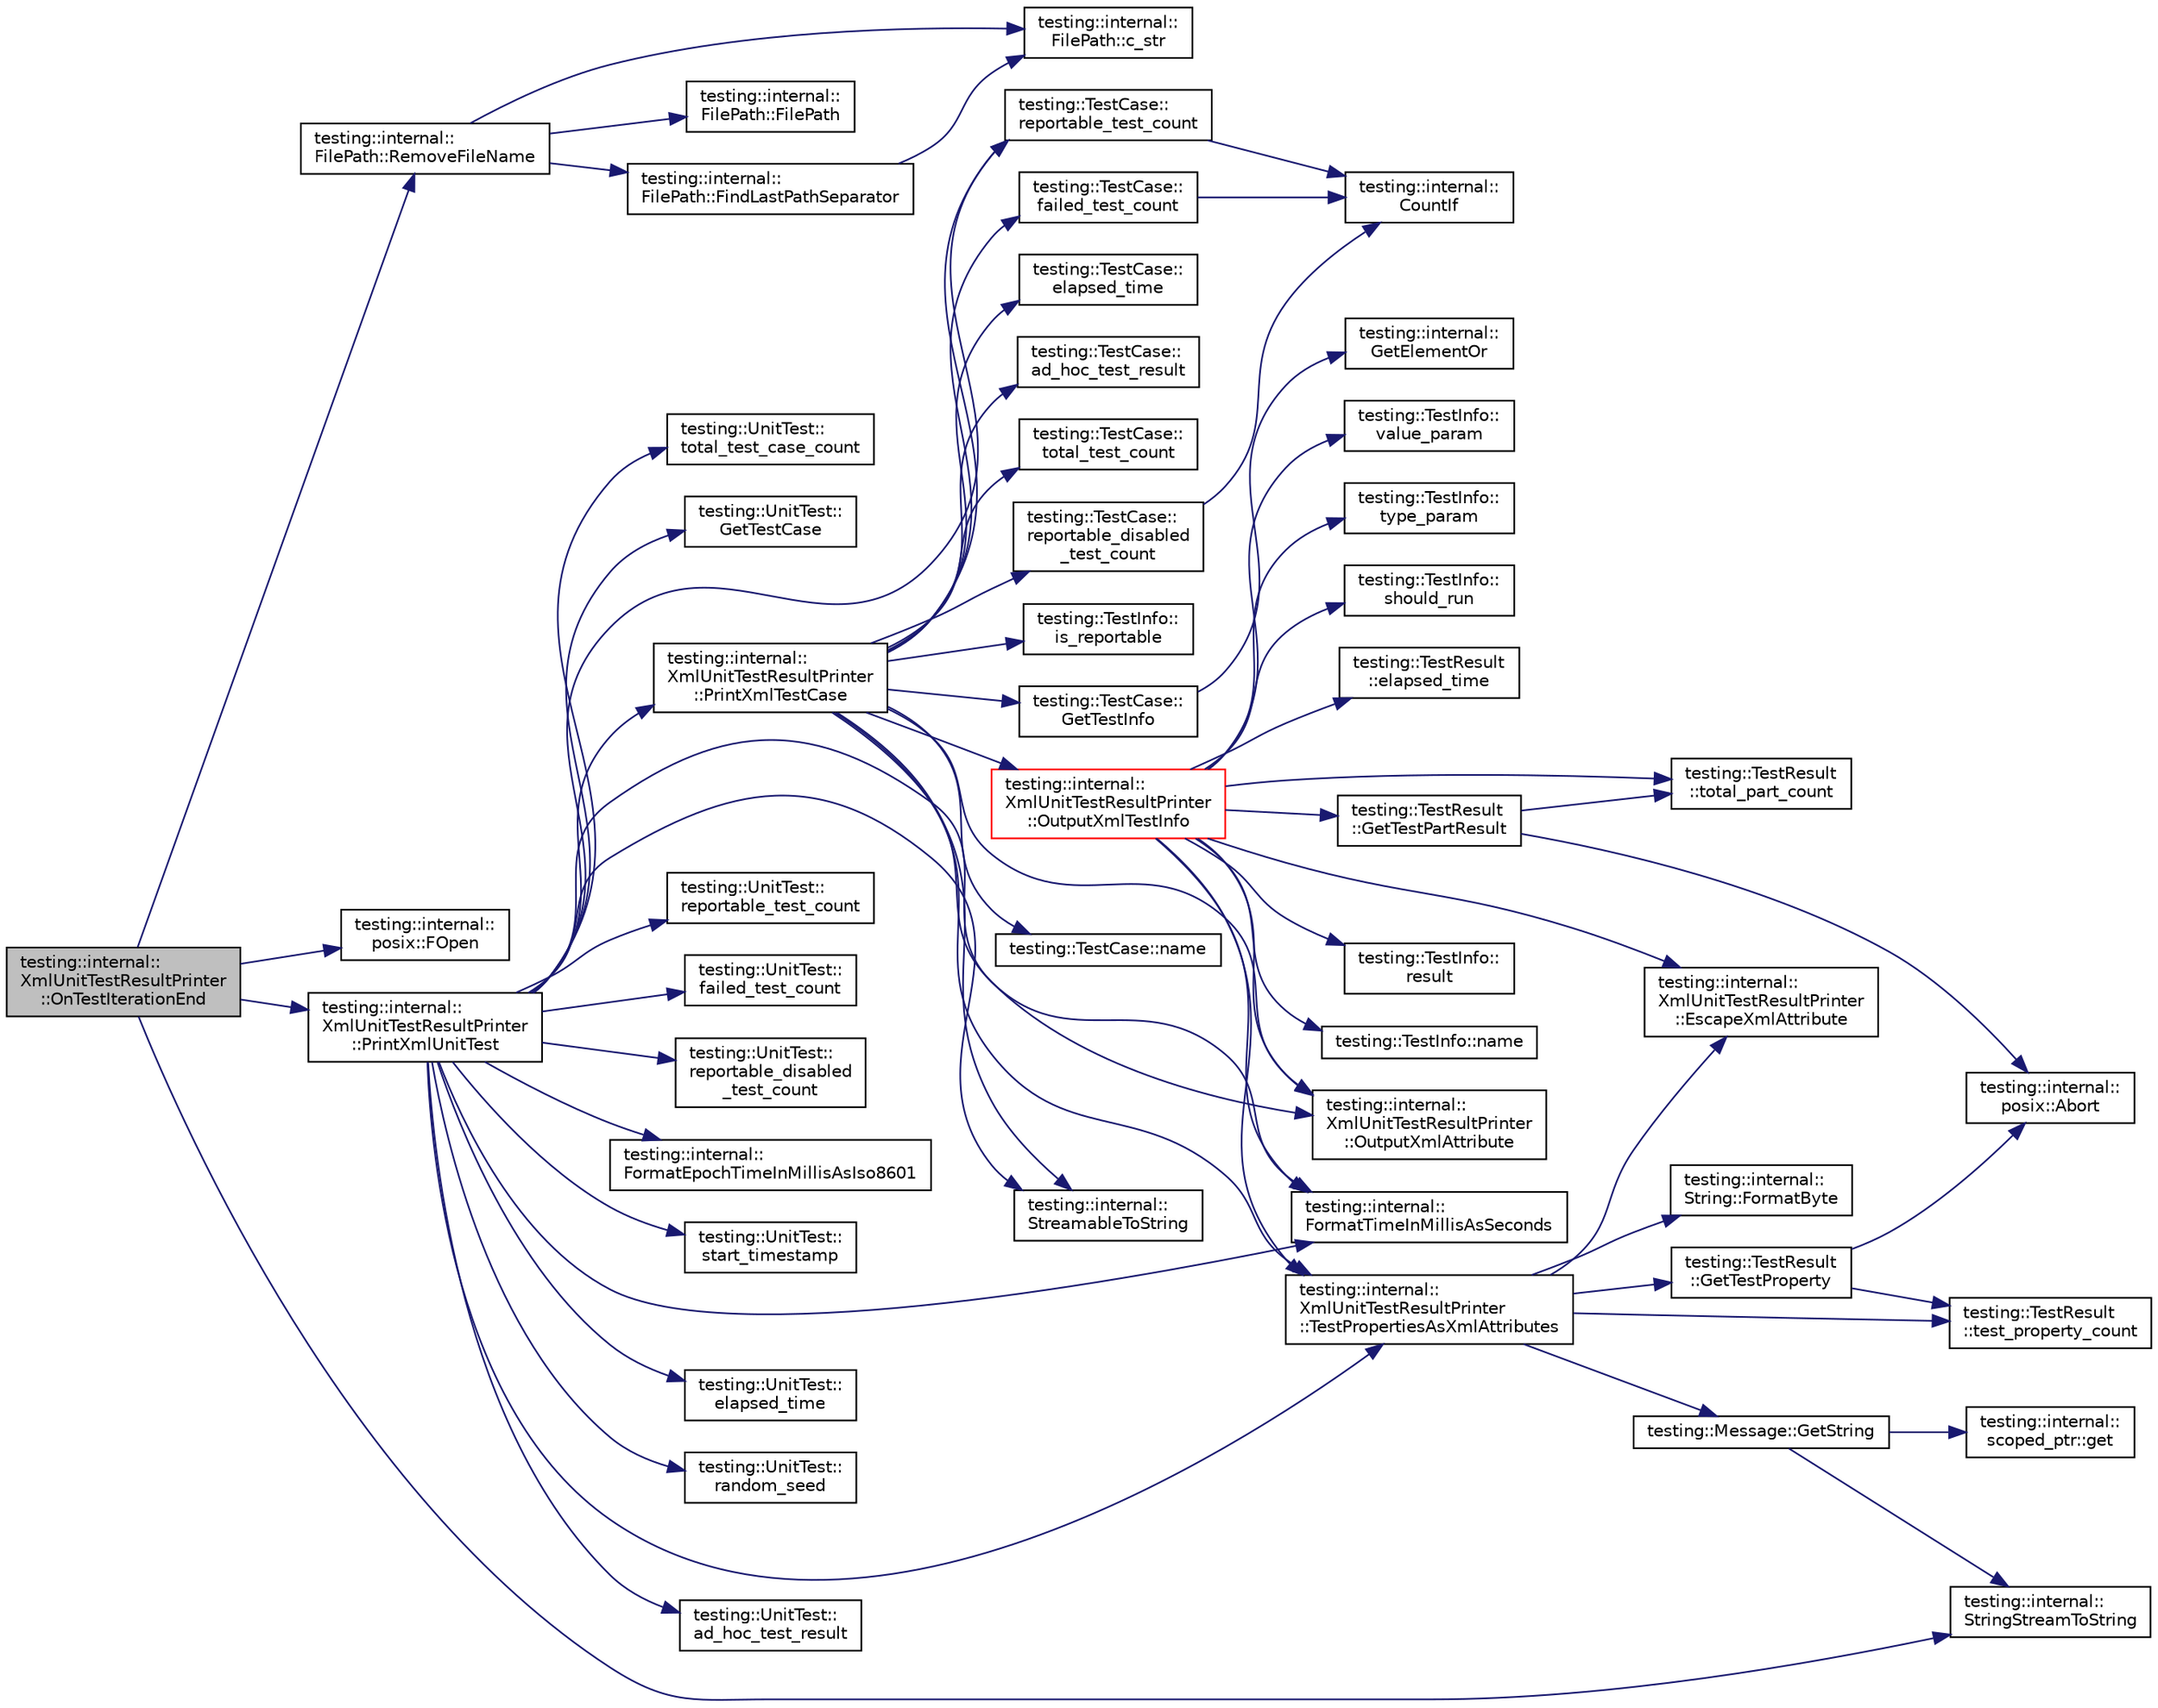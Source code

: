 digraph "testing::internal::XmlUnitTestResultPrinter::OnTestIterationEnd"
{
  edge [fontname="Helvetica",fontsize="10",labelfontname="Helvetica",labelfontsize="10"];
  node [fontname="Helvetica",fontsize="10",shape=record];
  rankdir="LR";
  Node33 [label="testing::internal::\lXmlUnitTestResultPrinter\l::OnTestIterationEnd",height=0.2,width=0.4,color="black", fillcolor="grey75", style="filled", fontcolor="black"];
  Node33 -> Node34 [color="midnightblue",fontsize="10",style="solid",fontname="Helvetica"];
  Node34 [label="testing::internal::\lFilePath::RemoveFileName",height=0.2,width=0.4,color="black", fillcolor="white", style="filled",URL="$de/d14/classtesting_1_1internal_1_1_file_path.html#a49e030b5a62ca7dcc7f920a63a96fa55"];
  Node34 -> Node35 [color="midnightblue",fontsize="10",style="solid",fontname="Helvetica"];
  Node35 [label="testing::internal::\lFilePath::FindLastPathSeparator",height=0.2,width=0.4,color="black", fillcolor="white", style="filled",URL="$de/d14/classtesting_1_1internal_1_1_file_path.html#ab47f288e1e9ce5a904eccb94e86c4f99"];
  Node35 -> Node36 [color="midnightblue",fontsize="10",style="solid",fontname="Helvetica"];
  Node36 [label="testing::internal::\lFilePath::c_str",height=0.2,width=0.4,color="black", fillcolor="white", style="filled",URL="$de/d14/classtesting_1_1internal_1_1_file_path.html#a43e9ff978b0d7c43c401d976d4621aa3"];
  Node34 -> Node36 [color="midnightblue",fontsize="10",style="solid",fontname="Helvetica"];
  Node34 -> Node37 [color="midnightblue",fontsize="10",style="solid",fontname="Helvetica"];
  Node37 [label="testing::internal::\lFilePath::FilePath",height=0.2,width=0.4,color="black", fillcolor="white", style="filled",URL="$de/d14/classtesting_1_1internal_1_1_file_path.html#a3504a51accbca78a52fe586133ea5499"];
  Node33 -> Node38 [color="midnightblue",fontsize="10",style="solid",fontname="Helvetica"];
  Node38 [label="testing::internal::\lposix::FOpen",height=0.2,width=0.4,color="black", fillcolor="white", style="filled",URL="$d0/d81/namespacetesting_1_1internal_1_1posix.html#a4042201dcc4932641d484e7ddf94de7d"];
  Node33 -> Node39 [color="midnightblue",fontsize="10",style="solid",fontname="Helvetica"];
  Node39 [label="testing::internal::\lXmlUnitTestResultPrinter\l::PrintXmlUnitTest",height=0.2,width=0.4,color="black", fillcolor="white", style="filled",URL="$d3/dc6/classtesting_1_1internal_1_1_xml_unit_test_result_printer.html#a3be1c8766241d0f34cdf59b45a52f73b"];
  Node39 -> Node40 [color="midnightblue",fontsize="10",style="solid",fontname="Helvetica"];
  Node40 [label="testing::internal::\lXmlUnitTestResultPrinter\l::OutputXmlAttribute",height=0.2,width=0.4,color="black", fillcolor="white", style="filled",URL="$d3/dc6/classtesting_1_1internal_1_1_xml_unit_test_result_printer.html#aa8ca7066de948d26d171597430c75839"];
  Node39 -> Node41 [color="midnightblue",fontsize="10",style="solid",fontname="Helvetica"];
  Node41 [label="testing::internal::\lStreamableToString",height=0.2,width=0.4,color="black", fillcolor="white", style="filled",URL="$d0/da7/namespacetesting_1_1internal.html#aad4beed95d0846e6ffc5da0978ef3bb9"];
  Node39 -> Node42 [color="midnightblue",fontsize="10",style="solid",fontname="Helvetica"];
  Node42 [label="testing::UnitTest::\lreportable_test_count",height=0.2,width=0.4,color="black", fillcolor="white", style="filled",URL="$d7/d47/classtesting_1_1_unit_test.html#a449d0e0350ef146040cd37679c005248"];
  Node39 -> Node43 [color="midnightblue",fontsize="10",style="solid",fontname="Helvetica"];
  Node43 [label="testing::UnitTest::\lfailed_test_count",height=0.2,width=0.4,color="black", fillcolor="white", style="filled",URL="$d7/d47/classtesting_1_1_unit_test.html#ace1c860482b4ae5c341df5a9665e5c08"];
  Node39 -> Node44 [color="midnightblue",fontsize="10",style="solid",fontname="Helvetica"];
  Node44 [label="testing::UnitTest::\lreportable_disabled\l_test_count",height=0.2,width=0.4,color="black", fillcolor="white", style="filled",URL="$d7/d47/classtesting_1_1_unit_test.html#a2a2835db178d5c8569507db9f0a3d54f"];
  Node39 -> Node45 [color="midnightblue",fontsize="10",style="solid",fontname="Helvetica"];
  Node45 [label="testing::internal::\lFormatEpochTimeInMillisAsIso8601",height=0.2,width=0.4,color="black", fillcolor="white", style="filled",URL="$d0/da7/namespacetesting_1_1internal.html#a5ef227c4a610e7ff638b12dfb25b068e"];
  Node39 -> Node46 [color="midnightblue",fontsize="10",style="solid",fontname="Helvetica"];
  Node46 [label="testing::UnitTest::\lstart_timestamp",height=0.2,width=0.4,color="black", fillcolor="white", style="filled",URL="$d7/d47/classtesting_1_1_unit_test.html#a3d83fe1cc5570a1c34f9754b0f56d65f"];
  Node39 -> Node47 [color="midnightblue",fontsize="10",style="solid",fontname="Helvetica"];
  Node47 [label="testing::internal::\lFormatTimeInMillisAsSeconds",height=0.2,width=0.4,color="black", fillcolor="white", style="filled",URL="$d0/da7/namespacetesting_1_1internal.html#a904485f27a54be8a5a92856e2d838797"];
  Node39 -> Node48 [color="midnightblue",fontsize="10",style="solid",fontname="Helvetica"];
  Node48 [label="testing::UnitTest::\lelapsed_time",height=0.2,width=0.4,color="black", fillcolor="white", style="filled",URL="$d7/d47/classtesting_1_1_unit_test.html#acf608411a17cb3b40a1e9d724f262b3b"];
  Node39 -> Node49 [color="midnightblue",fontsize="10",style="solid",fontname="Helvetica"];
  Node49 [label="testing::UnitTest::\lrandom_seed",height=0.2,width=0.4,color="black", fillcolor="white", style="filled",URL="$d7/d47/classtesting_1_1_unit_test.html#adddc090a06f2d3a0e68f3762ee262688"];
  Node39 -> Node50 [color="midnightblue",fontsize="10",style="solid",fontname="Helvetica"];
  Node50 [label="testing::internal::\lXmlUnitTestResultPrinter\l::TestPropertiesAsXmlAttributes",height=0.2,width=0.4,color="black", fillcolor="white", style="filled",URL="$d3/dc6/classtesting_1_1internal_1_1_xml_unit_test_result_printer.html#aaac4f1352a2cc46f6a69994d45999f0b"];
  Node50 -> Node51 [color="midnightblue",fontsize="10",style="solid",fontname="Helvetica"];
  Node51 [label="testing::TestResult\l::test_property_count",height=0.2,width=0.4,color="black", fillcolor="white", style="filled",URL="$d1/d69/classtesting_1_1_test_result.html#afe4523257bbea8bc63b0950b702790be"];
  Node50 -> Node52 [color="midnightblue",fontsize="10",style="solid",fontname="Helvetica"];
  Node52 [label="testing::TestResult\l::GetTestProperty",height=0.2,width=0.4,color="black", fillcolor="white", style="filled",URL="$d1/d69/classtesting_1_1_test_result.html#a6c2f478dbce36b57d18bedded46d70af"];
  Node52 -> Node51 [color="midnightblue",fontsize="10",style="solid",fontname="Helvetica"];
  Node52 -> Node53 [color="midnightblue",fontsize="10",style="solid",fontname="Helvetica"];
  Node53 [label="testing::internal::\lposix::Abort",height=0.2,width=0.4,color="black", fillcolor="white", style="filled",URL="$d0/d81/namespacetesting_1_1internal_1_1posix.html#a69b8278c59359dd6a6f941b4643db9fb"];
  Node50 -> Node54 [color="midnightblue",fontsize="10",style="solid",fontname="Helvetica"];
  Node54 [label="testing::internal::\lXmlUnitTestResultPrinter\l::EscapeXmlAttribute",height=0.2,width=0.4,color="black", fillcolor="white", style="filled",URL="$d3/dc6/classtesting_1_1internal_1_1_xml_unit_test_result_printer.html#aad574d7bb0c24578d5acc57817b9d367"];
  Node50 -> Node55 [color="midnightblue",fontsize="10",style="solid",fontname="Helvetica"];
  Node55 [label="testing::Message::GetString",height=0.2,width=0.4,color="black", fillcolor="white", style="filled",URL="$d2/da9/classtesting_1_1_message.html#a2cdc4df62bdcc9df37651a1cf527704e"];
  Node55 -> Node56 [color="midnightblue",fontsize="10",style="solid",fontname="Helvetica"];
  Node56 [label="testing::internal::\lStringStreamToString",height=0.2,width=0.4,color="black", fillcolor="white", style="filled",URL="$d0/da7/namespacetesting_1_1internal.html#ac0a2b7f69fc829d80a39e925b6417e39"];
  Node55 -> Node57 [color="midnightblue",fontsize="10",style="solid",fontname="Helvetica"];
  Node57 [label="testing::internal::\lscoped_ptr::get",height=0.2,width=0.4,color="black", fillcolor="white", style="filled",URL="$de/d6a/classtesting_1_1internal_1_1scoped__ptr.html#aa5984291e12453f1e81b7676d1fa26fd"];
  Node50 -> Node58 [color="midnightblue",fontsize="10",style="solid",fontname="Helvetica"];
  Node58 [label="testing::internal::\lString::FormatByte",height=0.2,width=0.4,color="black", fillcolor="white", style="filled",URL="$d0/dde/classtesting_1_1internal_1_1_string.html#af702dc7cbd569589d8e3ff215a7cafa9"];
  Node39 -> Node59 [color="midnightblue",fontsize="10",style="solid",fontname="Helvetica"];
  Node59 [label="testing::UnitTest::\lad_hoc_test_result",height=0.2,width=0.4,color="black", fillcolor="white", style="filled",URL="$d7/d47/classtesting_1_1_unit_test.html#aa59dde4c3dc43a920ed142a27670686c"];
  Node39 -> Node60 [color="midnightblue",fontsize="10",style="solid",fontname="Helvetica"];
  Node60 [label="testing::UnitTest::\ltotal_test_case_count",height=0.2,width=0.4,color="black", fillcolor="white", style="filled",URL="$d7/d47/classtesting_1_1_unit_test.html#a93fc8f4eebc3212d06468ad216830ced"];
  Node39 -> Node61 [color="midnightblue",fontsize="10",style="solid",fontname="Helvetica"];
  Node61 [label="testing::UnitTest::\lGetTestCase",height=0.2,width=0.4,color="black", fillcolor="white", style="filled",URL="$d7/d47/classtesting_1_1_unit_test.html#a724d4c8be4481e0c1523a22b72dc7dac"];
  Node39 -> Node62 [color="midnightblue",fontsize="10",style="solid",fontname="Helvetica"];
  Node62 [label="testing::TestCase::\lreportable_test_count",height=0.2,width=0.4,color="black", fillcolor="white", style="filled",URL="$d0/dfa/classtesting_1_1_test_case.html#ae4e69f1a77b6aba274981e987e50acab"];
  Node62 -> Node63 [color="midnightblue",fontsize="10",style="solid",fontname="Helvetica"];
  Node63 [label="testing::internal::\lCountIf",height=0.2,width=0.4,color="black", fillcolor="white", style="filled",URL="$d0/da7/namespacetesting_1_1internal.html#a1e77a774d910346eff11a86d8df783a5"];
  Node39 -> Node64 [color="midnightblue",fontsize="10",style="solid",fontname="Helvetica"];
  Node64 [label="testing::internal::\lXmlUnitTestResultPrinter\l::PrintXmlTestCase",height=0.2,width=0.4,color="black", fillcolor="white", style="filled",URL="$d3/dc6/classtesting_1_1internal_1_1_xml_unit_test_result_printer.html#a7f7accabeac896d4271f36d24ca02dba"];
  Node64 -> Node40 [color="midnightblue",fontsize="10",style="solid",fontname="Helvetica"];
  Node64 -> Node65 [color="midnightblue",fontsize="10",style="solid",fontname="Helvetica"];
  Node65 [label="testing::TestCase::name",height=0.2,width=0.4,color="black", fillcolor="white", style="filled",URL="$d0/dfa/classtesting_1_1_test_case.html#a3f1beb98d5f7e3b037a4ec82b64cc1cf"];
  Node64 -> Node41 [color="midnightblue",fontsize="10",style="solid",fontname="Helvetica"];
  Node64 -> Node62 [color="midnightblue",fontsize="10",style="solid",fontname="Helvetica"];
  Node64 -> Node66 [color="midnightblue",fontsize="10",style="solid",fontname="Helvetica"];
  Node66 [label="testing::TestCase::\lfailed_test_count",height=0.2,width=0.4,color="black", fillcolor="white", style="filled",URL="$d0/dfa/classtesting_1_1_test_case.html#a70e26eb070c75ae62a191fa610ea234f"];
  Node66 -> Node63 [color="midnightblue",fontsize="10",style="solid",fontname="Helvetica"];
  Node64 -> Node67 [color="midnightblue",fontsize="10",style="solid",fontname="Helvetica"];
  Node67 [label="testing::TestCase::\lreportable_disabled\l_test_count",height=0.2,width=0.4,color="black", fillcolor="white", style="filled",URL="$d0/dfa/classtesting_1_1_test_case.html#ad6b34335955967bc361b2fbacd2dd6c9"];
  Node67 -> Node63 [color="midnightblue",fontsize="10",style="solid",fontname="Helvetica"];
  Node64 -> Node47 [color="midnightblue",fontsize="10",style="solid",fontname="Helvetica"];
  Node64 -> Node68 [color="midnightblue",fontsize="10",style="solid",fontname="Helvetica"];
  Node68 [label="testing::TestCase::\lelapsed_time",height=0.2,width=0.4,color="black", fillcolor="white", style="filled",URL="$d0/dfa/classtesting_1_1_test_case.html#acd7d6a77bce06da6ef90f5dad1c4def1"];
  Node64 -> Node50 [color="midnightblue",fontsize="10",style="solid",fontname="Helvetica"];
  Node64 -> Node69 [color="midnightblue",fontsize="10",style="solid",fontname="Helvetica"];
  Node69 [label="testing::TestCase::\lad_hoc_test_result",height=0.2,width=0.4,color="black", fillcolor="white", style="filled",URL="$d0/dfa/classtesting_1_1_test_case.html#a6d5fc5003bc3352f3ddae7dadc6d2364"];
  Node64 -> Node70 [color="midnightblue",fontsize="10",style="solid",fontname="Helvetica"];
  Node70 [label="testing::TestCase::\ltotal_test_count",height=0.2,width=0.4,color="black", fillcolor="white", style="filled",URL="$d0/dfa/classtesting_1_1_test_case.html#aba3cab19aaf7295284f0832f2cf895a3"];
  Node64 -> Node71 [color="midnightblue",fontsize="10",style="solid",fontname="Helvetica"];
  Node71 [label="testing::TestCase::\lGetTestInfo",height=0.2,width=0.4,color="black", fillcolor="white", style="filled",URL="$d0/dfa/classtesting_1_1_test_case.html#a441e0eca232643671dc365c2924c255c"];
  Node71 -> Node72 [color="midnightblue",fontsize="10",style="solid",fontname="Helvetica"];
  Node72 [label="testing::internal::\lGetElementOr",height=0.2,width=0.4,color="black", fillcolor="white", style="filled",URL="$d0/da7/namespacetesting_1_1internal.html#a71fdd20a0686bea3dc0cdcd95e0bca1c"];
  Node64 -> Node73 [color="midnightblue",fontsize="10",style="solid",fontname="Helvetica"];
  Node73 [label="testing::TestInfo::\lis_reportable",height=0.2,width=0.4,color="black", fillcolor="white", style="filled",URL="$d1/d79/classtesting_1_1_test_info.html#a63e7042028b0b846f4b5a1e5bcffc079"];
  Node64 -> Node74 [color="midnightblue",fontsize="10",style="solid",fontname="Helvetica"];
  Node74 [label="testing::internal::\lXmlUnitTestResultPrinter\l::OutputXmlTestInfo",height=0.2,width=0.4,color="red", fillcolor="white", style="filled",URL="$d3/dc6/classtesting_1_1internal_1_1_xml_unit_test_result_printer.html#af642843faed4cd28c77d688f6f2820d7"];
  Node74 -> Node75 [color="midnightblue",fontsize="10",style="solid",fontname="Helvetica"];
  Node75 [label="testing::TestInfo::\lresult",height=0.2,width=0.4,color="black", fillcolor="white", style="filled",URL="$d1/d79/classtesting_1_1_test_info.html#aee8cb884c95cd446129aba936b4159e0"];
  Node74 -> Node40 [color="midnightblue",fontsize="10",style="solid",fontname="Helvetica"];
  Node74 -> Node76 [color="midnightblue",fontsize="10",style="solid",fontname="Helvetica"];
  Node76 [label="testing::TestInfo::name",height=0.2,width=0.4,color="black", fillcolor="white", style="filled",URL="$d1/d79/classtesting_1_1_test_info.html#ac2581b45eccc9a3b94cb41c4807d0e34"];
  Node74 -> Node77 [color="midnightblue",fontsize="10",style="solid",fontname="Helvetica"];
  Node77 [label="testing::TestInfo::\lvalue_param",height=0.2,width=0.4,color="black", fillcolor="white", style="filled",URL="$d1/d79/classtesting_1_1_test_info.html#abdf2c6cfcf4819e725816c64e1c1fc24"];
  Node74 -> Node78 [color="midnightblue",fontsize="10",style="solid",fontname="Helvetica"];
  Node78 [label="testing::TestInfo::\ltype_param",height=0.2,width=0.4,color="black", fillcolor="white", style="filled",URL="$d1/d79/classtesting_1_1_test_info.html#a7759bc57f4350ad406cbbb0b3bcea320"];
  Node74 -> Node79 [color="midnightblue",fontsize="10",style="solid",fontname="Helvetica"];
  Node79 [label="testing::TestInfo::\lshould_run",height=0.2,width=0.4,color="black", fillcolor="white", style="filled",URL="$d1/d79/classtesting_1_1_test_info.html#a866e33b5bc5ab2a6e5375fc7d3af0f96"];
  Node74 -> Node47 [color="midnightblue",fontsize="10",style="solid",fontname="Helvetica"];
  Node74 -> Node80 [color="midnightblue",fontsize="10",style="solid",fontname="Helvetica"];
  Node80 [label="testing::TestResult\l::elapsed_time",height=0.2,width=0.4,color="black", fillcolor="white", style="filled",URL="$d1/d69/classtesting_1_1_test_result.html#a717e05e00d4af5cb809433e343ab63af"];
  Node74 -> Node50 [color="midnightblue",fontsize="10",style="solid",fontname="Helvetica"];
  Node74 -> Node81 [color="midnightblue",fontsize="10",style="solid",fontname="Helvetica"];
  Node81 [label="testing::TestResult\l::total_part_count",height=0.2,width=0.4,color="black", fillcolor="white", style="filled",URL="$d1/d69/classtesting_1_1_test_result.html#a6174aa4019dcda7c34d776b5741c9032"];
  Node74 -> Node82 [color="midnightblue",fontsize="10",style="solid",fontname="Helvetica"];
  Node82 [label="testing::TestResult\l::GetTestPartResult",height=0.2,width=0.4,color="black", fillcolor="white", style="filled",URL="$d1/d69/classtesting_1_1_test_result.html#a765c1e734ac08115757b343d57226bba"];
  Node82 -> Node81 [color="midnightblue",fontsize="10",style="solid",fontname="Helvetica"];
  Node82 -> Node53 [color="midnightblue",fontsize="10",style="solid",fontname="Helvetica"];
  Node74 -> Node54 [color="midnightblue",fontsize="10",style="solid",fontname="Helvetica"];
  Node33 -> Node56 [color="midnightblue",fontsize="10",style="solid",fontname="Helvetica"];
}
